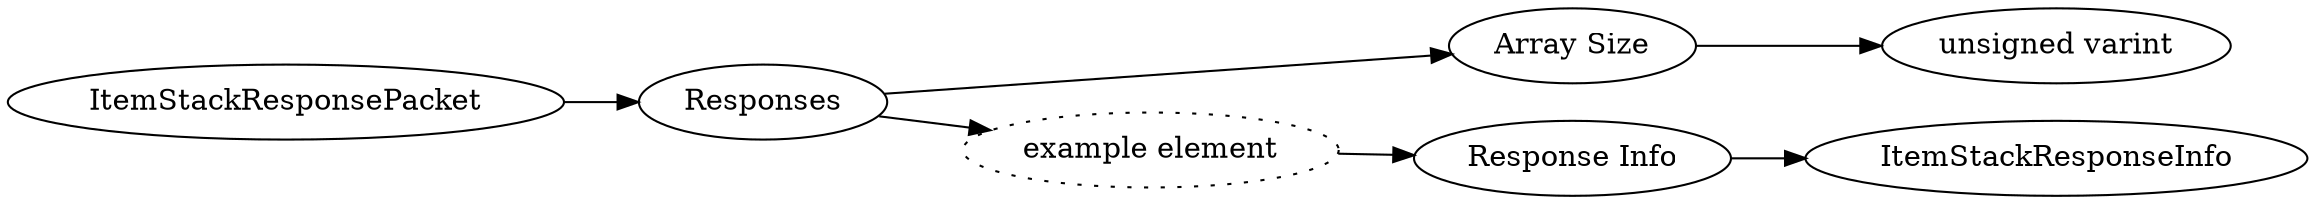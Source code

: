 digraph "ItemStackResponsePacket" {
rankdir = LR
0
0 -> 1
1 -> 2
2 -> 3
1 -> 4
4 -> 5
5 -> 46

0 [label="ItemStackResponsePacket",comment="name: \"ItemStackResponsePacket\", typeName: \"\", id: 0, branchId: 148, recurseId: -1, attributes: 0, notes: \"\""];
1 [label="Responses",comment="name: \"Responses\", typeName: \"\", id: 1, branchId: 0, recurseId: -1, attributes: 8, notes: \"\""];
2 [label="Array Size",comment="name: \"Array Size\", typeName: \"\", id: 2, branchId: 0, recurseId: -1, attributes: 0, notes: \"\""];
3 [label="unsigned varint",comment="name: \"unsigned varint\", typeName: \"\", id: 3, branchId: 0, recurseId: -1, attributes: 512, notes: \"\""];
4 [label="example element",style=dotted,comment="name: \"example element\", typeName: \"\", id: 4, branchId: 0, recurseId: -1, attributes: 16, notes: \"\""];
5 [label="Response Info",comment="name: \"Response Info\", typeName: \"ItemStackResponseInfo\", id: 5, branchId: 0, recurseId: -1, attributes: 256, notes: \"\""];
46 [label="ItemStackResponseInfo",comment="name: \"ItemStackResponseInfo\", typeName: \"\", id: 46, branchId: 0, recurseId: -1, attributes: 512, notes: \"\""];
{ rank = max;3;46}

}
